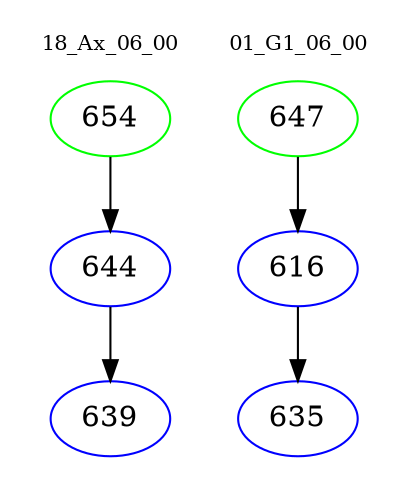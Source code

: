 digraph{
subgraph cluster_0 {
color = white
label = "18_Ax_06_00";
fontsize=10;
T0_654 [label="654", color="green"]
T0_654 -> T0_644 [color="black"]
T0_644 [label="644", color="blue"]
T0_644 -> T0_639 [color="black"]
T0_639 [label="639", color="blue"]
}
subgraph cluster_1 {
color = white
label = "01_G1_06_00";
fontsize=10;
T1_647 [label="647", color="green"]
T1_647 -> T1_616 [color="black"]
T1_616 [label="616", color="blue"]
T1_616 -> T1_635 [color="black"]
T1_635 [label="635", color="blue"]
}
}
